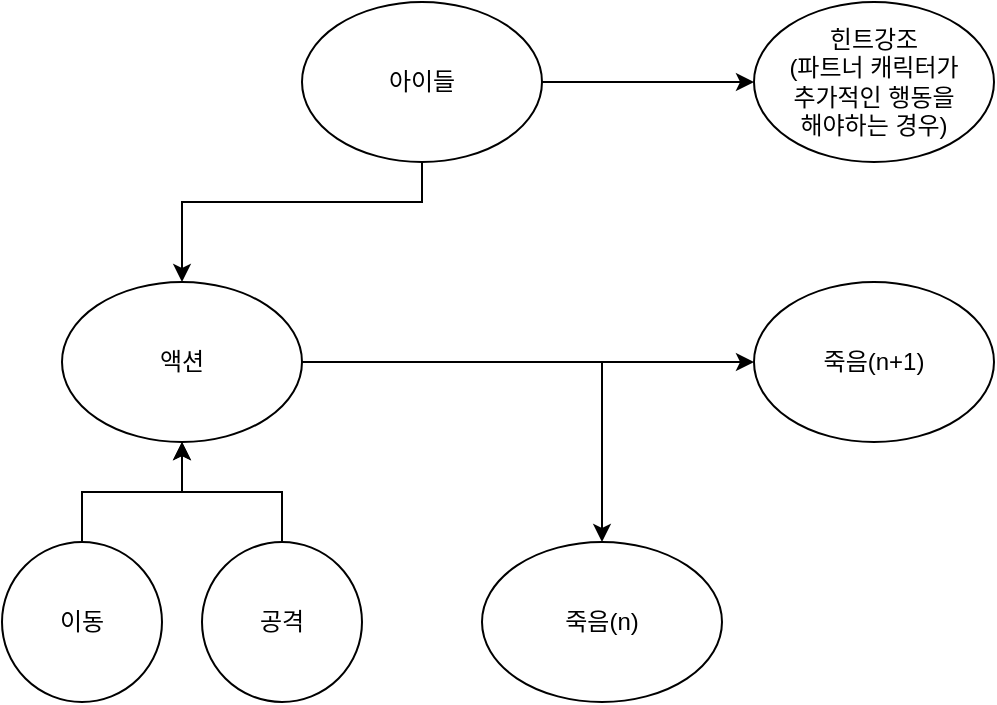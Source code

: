 <mxfile version="24.7.7">
  <diagram name="페이지-1" id="tLT-E5NS8Bwi0kEqTb6o">
    <mxGraphModel dx="1144" dy="745" grid="1" gridSize="10" guides="1" tooltips="1" connect="1" arrows="1" fold="1" page="1" pageScale="1" pageWidth="827" pageHeight="1169" math="0" shadow="0">
      <root>
        <mxCell id="0" />
        <mxCell id="1" parent="0" />
        <mxCell id="Q2h5KcTOnwmNEDswmsp0-9" style="edgeStyle=orthogonalEdgeStyle;rounded=0;orthogonalLoop=1;jettySize=auto;html=1;" edge="1" parent="1" source="Q2h5KcTOnwmNEDswmsp0-1" target="Q2h5KcTOnwmNEDswmsp0-7">
          <mxGeometry relative="1" as="geometry" />
        </mxCell>
        <mxCell id="Q2h5KcTOnwmNEDswmsp0-18" style="edgeStyle=orthogonalEdgeStyle;rounded=0;orthogonalLoop=1;jettySize=auto;html=1;" edge="1" parent="1" source="Q2h5KcTOnwmNEDswmsp0-1" target="Q2h5KcTOnwmNEDswmsp0-2">
          <mxGeometry relative="1" as="geometry">
            <Array as="points">
              <mxPoint x="340" y="220" />
              <mxPoint x="220" y="220" />
            </Array>
          </mxGeometry>
        </mxCell>
        <mxCell id="Q2h5KcTOnwmNEDswmsp0-1" value="아이들" style="ellipse;whiteSpace=wrap;html=1;" vertex="1" parent="1">
          <mxGeometry x="280" y="120" width="120" height="80" as="geometry" />
        </mxCell>
        <mxCell id="Q2h5KcTOnwmNEDswmsp0-14" style="edgeStyle=orthogonalEdgeStyle;rounded=0;orthogonalLoop=1;jettySize=auto;html=1;" edge="1" parent="1" source="Q2h5KcTOnwmNEDswmsp0-2" target="Q2h5KcTOnwmNEDswmsp0-4">
          <mxGeometry relative="1" as="geometry" />
        </mxCell>
        <mxCell id="Q2h5KcTOnwmNEDswmsp0-15" style="edgeStyle=orthogonalEdgeStyle;rounded=0;orthogonalLoop=1;jettySize=auto;html=1;" edge="1" parent="1" source="Q2h5KcTOnwmNEDswmsp0-2" target="Q2h5KcTOnwmNEDswmsp0-3">
          <mxGeometry relative="1" as="geometry" />
        </mxCell>
        <mxCell id="Q2h5KcTOnwmNEDswmsp0-2" value="액션" style="ellipse;whiteSpace=wrap;html=1;" vertex="1" parent="1">
          <mxGeometry x="160" y="260" width="120" height="80" as="geometry" />
        </mxCell>
        <mxCell id="Q2h5KcTOnwmNEDswmsp0-3" value="죽음(n)" style="ellipse;whiteSpace=wrap;html=1;" vertex="1" parent="1">
          <mxGeometry x="370" y="390" width="120" height="80" as="geometry" />
        </mxCell>
        <mxCell id="Q2h5KcTOnwmNEDswmsp0-4" value="죽음(n+1)" style="ellipse;whiteSpace=wrap;html=1;" vertex="1" parent="1">
          <mxGeometry x="506" y="260" width="120" height="80" as="geometry" />
        </mxCell>
        <mxCell id="Q2h5KcTOnwmNEDswmsp0-10" style="edgeStyle=orthogonalEdgeStyle;rounded=0;orthogonalLoop=1;jettySize=auto;html=1;" edge="1" parent="1" source="Q2h5KcTOnwmNEDswmsp0-5" target="Q2h5KcTOnwmNEDswmsp0-2">
          <mxGeometry relative="1" as="geometry" />
        </mxCell>
        <mxCell id="Q2h5KcTOnwmNEDswmsp0-5" value="이동" style="ellipse;whiteSpace=wrap;html=1;aspect=fixed;" vertex="1" parent="1">
          <mxGeometry x="130" y="390" width="80" height="80" as="geometry" />
        </mxCell>
        <mxCell id="Q2h5KcTOnwmNEDswmsp0-11" style="edgeStyle=orthogonalEdgeStyle;rounded=0;orthogonalLoop=1;jettySize=auto;html=1;" edge="1" parent="1" source="Q2h5KcTOnwmNEDswmsp0-6" target="Q2h5KcTOnwmNEDswmsp0-2">
          <mxGeometry relative="1" as="geometry" />
        </mxCell>
        <mxCell id="Q2h5KcTOnwmNEDswmsp0-6" value="공격" style="ellipse;whiteSpace=wrap;html=1;aspect=fixed;" vertex="1" parent="1">
          <mxGeometry x="230" y="390" width="80" height="80" as="geometry" />
        </mxCell>
        <mxCell id="Q2h5KcTOnwmNEDswmsp0-7" value="힌트강조&lt;div&gt;(파트너 캐릭터가&lt;/div&gt;&lt;div&gt;추가적인 행동을&lt;/div&gt;&lt;div&gt;해야하는 경우)&lt;/div&gt;" style="ellipse;whiteSpace=wrap;html=1;" vertex="1" parent="1">
          <mxGeometry x="506" y="120" width="120" height="80" as="geometry" />
        </mxCell>
      </root>
    </mxGraphModel>
  </diagram>
</mxfile>

